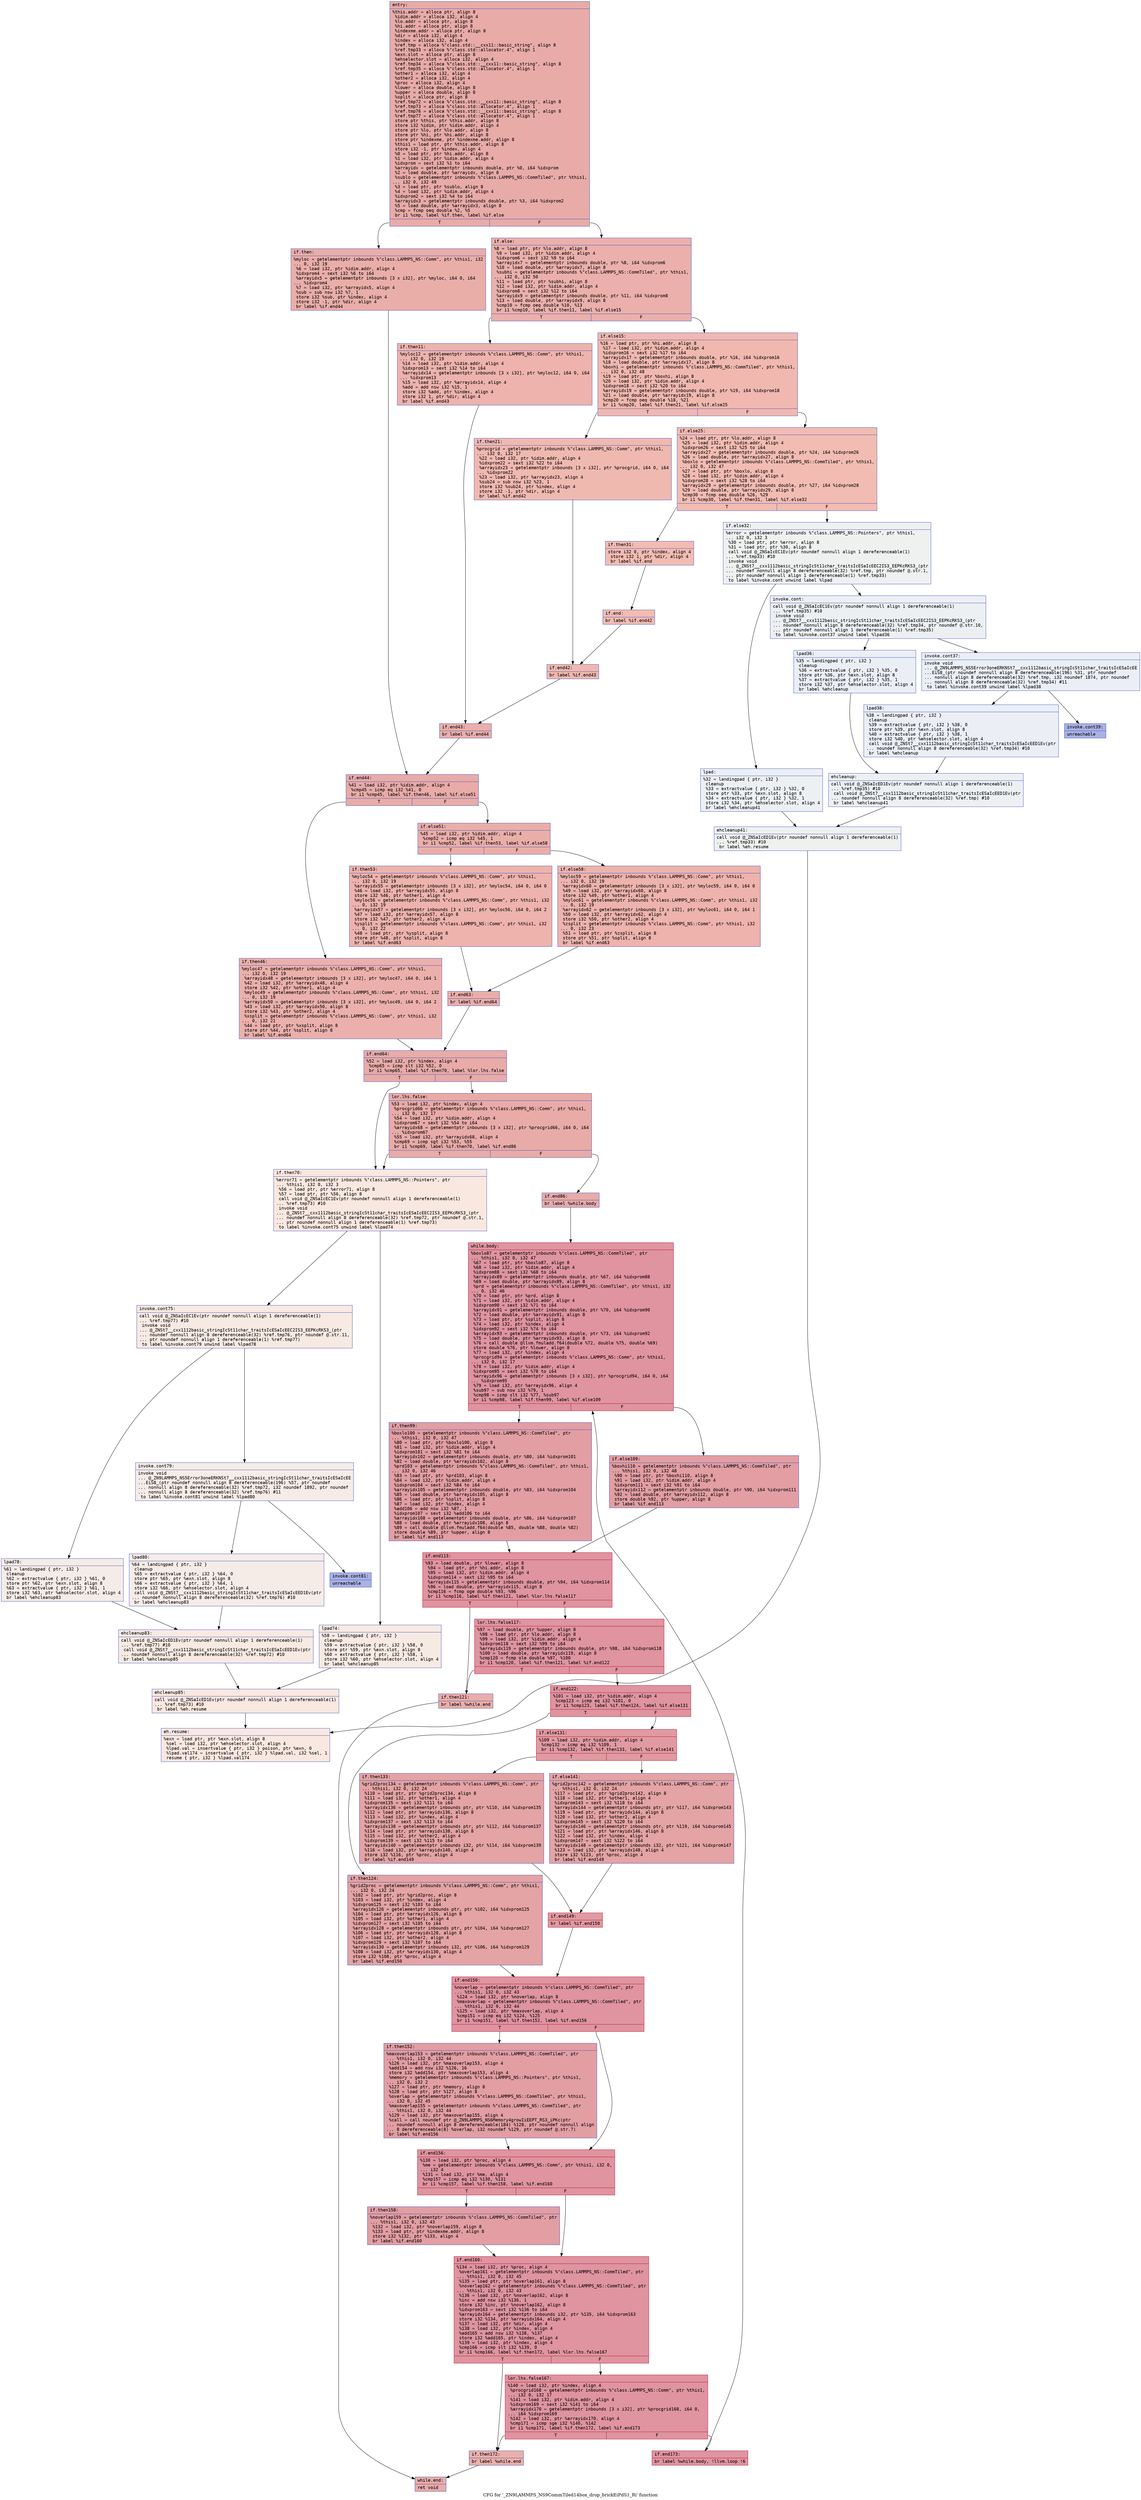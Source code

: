 digraph "CFG for '_ZN9LAMMPS_NS9CommTiled14box_drop_brickEiPdS1_Ri' function" {
	label="CFG for '_ZN9LAMMPS_NS9CommTiled14box_drop_brickEiPdS1_Ri' function";

	Node0x5560774a7480 [shape=record,color="#3d50c3ff", style=filled, fillcolor="#cc403a70" fontname="Courier",label="{entry:\l|  %this.addr = alloca ptr, align 8\l  %idim.addr = alloca i32, align 4\l  %lo.addr = alloca ptr, align 8\l  %hi.addr = alloca ptr, align 8\l  %indexme.addr = alloca ptr, align 8\l  %dir = alloca i32, align 4\l  %index = alloca i32, align 4\l  %ref.tmp = alloca %\"class.std::__cxx11::basic_string\", align 8\l  %ref.tmp33 = alloca %\"class.std::allocator.4\", align 1\l  %exn.slot = alloca ptr, align 8\l  %ehselector.slot = alloca i32, align 4\l  %ref.tmp34 = alloca %\"class.std::__cxx11::basic_string\", align 8\l  %ref.tmp35 = alloca %\"class.std::allocator.4\", align 1\l  %other1 = alloca i32, align 4\l  %other2 = alloca i32, align 4\l  %proc = alloca i32, align 4\l  %lower = alloca double, align 8\l  %upper = alloca double, align 8\l  %split = alloca ptr, align 8\l  %ref.tmp72 = alloca %\"class.std::__cxx11::basic_string\", align 8\l  %ref.tmp73 = alloca %\"class.std::allocator.4\", align 1\l  %ref.tmp76 = alloca %\"class.std::__cxx11::basic_string\", align 8\l  %ref.tmp77 = alloca %\"class.std::allocator.4\", align 1\l  store ptr %this, ptr %this.addr, align 8\l  store i32 %idim, ptr %idim.addr, align 4\l  store ptr %lo, ptr %lo.addr, align 8\l  store ptr %hi, ptr %hi.addr, align 8\l  store ptr %indexme, ptr %indexme.addr, align 8\l  %this1 = load ptr, ptr %this.addr, align 8\l  store i32 -1, ptr %index, align 4\l  %0 = load ptr, ptr %hi.addr, align 8\l  %1 = load i32, ptr %idim.addr, align 4\l  %idxprom = sext i32 %1 to i64\l  %arrayidx = getelementptr inbounds double, ptr %0, i64 %idxprom\l  %2 = load double, ptr %arrayidx, align 8\l  %sublo = getelementptr inbounds %\"class.LAMMPS_NS::CommTiled\", ptr %this1,\l... i32 0, i32 49\l  %3 = load ptr, ptr %sublo, align 8\l  %4 = load i32, ptr %idim.addr, align 4\l  %idxprom2 = sext i32 %4 to i64\l  %arrayidx3 = getelementptr inbounds double, ptr %3, i64 %idxprom2\l  %5 = load double, ptr %arrayidx3, align 8\l  %cmp = fcmp oeq double %2, %5\l  br i1 %cmp, label %if.then, label %if.else\l|{<s0>T|<s1>F}}"];
	Node0x5560774a7480:s0 -> Node0x5560774a9630[tooltip="entry -> if.then\nProbability 62.50%" ];
	Node0x5560774a7480:s1 -> Node0x5560774a96a0[tooltip="entry -> if.else\nProbability 37.50%" ];
	Node0x5560774a9630 [shape=record,color="#3d50c3ff", style=filled, fillcolor="#d0473d70" fontname="Courier",label="{if.then:\l|  %myloc = getelementptr inbounds %\"class.LAMMPS_NS::Comm\", ptr %this1, i32\l... 0, i32 19\l  %6 = load i32, ptr %idim.addr, align 4\l  %idxprom4 = sext i32 %6 to i64\l  %arrayidx5 = getelementptr inbounds [3 x i32], ptr %myloc, i64 0, i64\l... %idxprom4\l  %7 = load i32, ptr %arrayidx5, align 4\l  %sub = sub nsw i32 %7, 1\l  store i32 %sub, ptr %index, align 4\l  store i32 -1, ptr %dir, align 4\l  br label %if.end44\l}"];
	Node0x5560774a9630 -> Node0x5560774a9d20[tooltip="if.then -> if.end44\nProbability 100.00%" ];
	Node0x5560774a96a0 [shape=record,color="#3d50c3ff", style=filled, fillcolor="#d24b4070" fontname="Courier",label="{if.else:\l|  %8 = load ptr, ptr %lo.addr, align 8\l  %9 = load i32, ptr %idim.addr, align 4\l  %idxprom6 = sext i32 %9 to i64\l  %arrayidx7 = getelementptr inbounds double, ptr %8, i64 %idxprom6\l  %10 = load double, ptr %arrayidx7, align 8\l  %subhi = getelementptr inbounds %\"class.LAMMPS_NS::CommTiled\", ptr %this1,\l... i32 0, i32 50\l  %11 = load ptr, ptr %subhi, align 8\l  %12 = load i32, ptr %idim.addr, align 4\l  %idxprom8 = sext i32 %12 to i64\l  %arrayidx9 = getelementptr inbounds double, ptr %11, i64 %idxprom8\l  %13 = load double, ptr %arrayidx9, align 8\l  %cmp10 = fcmp oeq double %10, %13\l  br i1 %cmp10, label %if.then11, label %if.else15\l|{<s0>T|<s1>F}}"];
	Node0x5560774a96a0:s0 -> Node0x5560774a85f0[tooltip="if.else -> if.then11\nProbability 62.50%" ];
	Node0x5560774a96a0:s1 -> Node0x5560774a8670[tooltip="if.else -> if.else15\nProbability 37.50%" ];
	Node0x5560774a85f0 [shape=record,color="#3d50c3ff", style=filled, fillcolor="#d6524470" fontname="Courier",label="{if.then11:\l|  %myloc12 = getelementptr inbounds %\"class.LAMMPS_NS::Comm\", ptr %this1,\l... i32 0, i32 19\l  %14 = load i32, ptr %idim.addr, align 4\l  %idxprom13 = sext i32 %14 to i64\l  %arrayidx14 = getelementptr inbounds [3 x i32], ptr %myloc12, i64 0, i64\l... %idxprom13\l  %15 = load i32, ptr %arrayidx14, align 4\l  %add = add nsw i32 %15, 1\l  store i32 %add, ptr %index, align 4\l  store i32 1, ptr %dir, align 4\l  br label %if.end43\l}"];
	Node0x5560774a85f0 -> Node0x5560774aafa0[tooltip="if.then11 -> if.end43\nProbability 100.00%" ];
	Node0x5560774a8670 [shape=record,color="#3d50c3ff", style=filled, fillcolor="#dc5d4a70" fontname="Courier",label="{if.else15:\l|  %16 = load ptr, ptr %hi.addr, align 8\l  %17 = load i32, ptr %idim.addr, align 4\l  %idxprom16 = sext i32 %17 to i64\l  %arrayidx17 = getelementptr inbounds double, ptr %16, i64 %idxprom16\l  %18 = load double, ptr %arrayidx17, align 8\l  %boxhi = getelementptr inbounds %\"class.LAMMPS_NS::CommTiled\", ptr %this1,\l... i32 0, i32 48\l  %19 = load ptr, ptr %boxhi, align 8\l  %20 = load i32, ptr %idim.addr, align 4\l  %idxprom18 = sext i32 %20 to i64\l  %arrayidx19 = getelementptr inbounds double, ptr %19, i64 %idxprom18\l  %21 = load double, ptr %arrayidx19, align 8\l  %cmp20 = fcmp oeq double %18, %21\l  br i1 %cmp20, label %if.then21, label %if.else25\l|{<s0>T|<s1>F}}"];
	Node0x5560774a8670:s0 -> Node0x5560774ab800[tooltip="if.else15 -> if.then21\nProbability 62.50%" ];
	Node0x5560774a8670:s1 -> Node0x5560774ab880[tooltip="if.else15 -> if.else25\nProbability 37.50%" ];
	Node0x5560774ab800 [shape=record,color="#3d50c3ff", style=filled, fillcolor="#de614d70" fontname="Courier",label="{if.then21:\l|  %procgrid = getelementptr inbounds %\"class.LAMMPS_NS::Comm\", ptr %this1,\l... i32 0, i32 17\l  %22 = load i32, ptr %idim.addr, align 4\l  %idxprom22 = sext i32 %22 to i64\l  %arrayidx23 = getelementptr inbounds [3 x i32], ptr %procgrid, i64 0, i64\l... %idxprom22\l  %23 = load i32, ptr %arrayidx23, align 4\l  %sub24 = sub nsw i32 %23, 1\l  store i32 %sub24, ptr %index, align 4\l  store i32 -1, ptr %dir, align 4\l  br label %if.end42\l}"];
	Node0x5560774ab800 -> Node0x5560774abf20[tooltip="if.then21 -> if.end42\nProbability 100.00%" ];
	Node0x5560774ab880 [shape=record,color="#3d50c3ff", style=filled, fillcolor="#e1675170" fontname="Courier",label="{if.else25:\l|  %24 = load ptr, ptr %lo.addr, align 8\l  %25 = load i32, ptr %idim.addr, align 4\l  %idxprom26 = sext i32 %25 to i64\l  %arrayidx27 = getelementptr inbounds double, ptr %24, i64 %idxprom26\l  %26 = load double, ptr %arrayidx27, align 8\l  %boxlo = getelementptr inbounds %\"class.LAMMPS_NS::CommTiled\", ptr %this1,\l... i32 0, i32 47\l  %27 = load ptr, ptr %boxlo, align 8\l  %28 = load i32, ptr %idim.addr, align 4\l  %idxprom28 = sext i32 %28 to i64\l  %arrayidx29 = getelementptr inbounds double, ptr %27, i64 %idxprom28\l  %29 = load double, ptr %arrayidx29, align 8\l  %cmp30 = fcmp oeq double %26, %29\l  br i1 %cmp30, label %if.then31, label %if.else32\l|{<s0>T|<s1>F}}"];
	Node0x5560774ab880:s0 -> Node0x5560774ac780[tooltip="if.else25 -> if.then31\nProbability 100.00%" ];
	Node0x5560774ab880:s1 -> Node0x5560774ac800[tooltip="if.else25 -> if.else32\nProbability 0.00%" ];
	Node0x5560774ac780 [shape=record,color="#3d50c3ff", style=filled, fillcolor="#e1675170" fontname="Courier",label="{if.then31:\l|  store i32 0, ptr %index, align 4\l  store i32 1, ptr %dir, align 4\l  br label %if.end\l}"];
	Node0x5560774ac780 -> Node0x5560774aca70[tooltip="if.then31 -> if.end\nProbability 100.00%" ];
	Node0x5560774ac800 [shape=record,color="#3d50c3ff", style=filled, fillcolor="#dbdcde70" fontname="Courier",label="{if.else32:\l|  %error = getelementptr inbounds %\"class.LAMMPS_NS::Pointers\", ptr %this1,\l... i32 0, i32 3\l  %30 = load ptr, ptr %error, align 8\l  %31 = load ptr, ptr %30, align 8\l  call void @_ZNSaIcEC1Ev(ptr noundef nonnull align 1 dereferenceable(1)\l... %ref.tmp33) #10\l  invoke void\l... @_ZNSt7__cxx1112basic_stringIcSt11char_traitsIcESaIcEEC2IS3_EEPKcRKS3_(ptr\l... noundef nonnull align 8 dereferenceable(32) %ref.tmp, ptr noundef @.str.1,\l... ptr noundef nonnull align 1 dereferenceable(1) %ref.tmp33)\l          to label %invoke.cont unwind label %lpad\l}"];
	Node0x5560774ac800 -> Node0x5560774aceb0[tooltip="if.else32 -> invoke.cont\nProbability 50.00%" ];
	Node0x5560774ac800 -> Node0x5560774acf30[tooltip="if.else32 -> lpad\nProbability 50.00%" ];
	Node0x5560774aceb0 [shape=record,color="#3d50c3ff", style=filled, fillcolor="#d6dce470" fontname="Courier",label="{invoke.cont:\l|  call void @_ZNSaIcEC1Ev(ptr noundef nonnull align 1 dereferenceable(1)\l... %ref.tmp35) #10\l  invoke void\l... @_ZNSt7__cxx1112basic_stringIcSt11char_traitsIcESaIcEEC2IS3_EEPKcRKS3_(ptr\l... noundef nonnull align 8 dereferenceable(32) %ref.tmp34, ptr noundef @.str.10,\l... ptr noundef nonnull align 1 dereferenceable(1) %ref.tmp35)\l          to label %invoke.cont37 unwind label %lpad36\l}"];
	Node0x5560774aceb0 -> Node0x5560774ad2b0[tooltip="invoke.cont -> invoke.cont37\nProbability 50.00%" ];
	Node0x5560774aceb0 -> Node0x5560774ad300[tooltip="invoke.cont -> lpad36\nProbability 50.00%" ];
	Node0x5560774ad2b0 [shape=record,color="#3d50c3ff", style=filled, fillcolor="#d1dae970" fontname="Courier",label="{invoke.cont37:\l|  invoke void\l... @_ZN9LAMMPS_NS5Error3oneERKNSt7__cxx1112basic_stringIcSt11char_traitsIcESaIcEE\l...EiS8_(ptr noundef nonnull align 8 dereferenceable(196) %31, ptr noundef\l... nonnull align 8 dereferenceable(32) %ref.tmp, i32 noundef 1874, ptr noundef\l... nonnull align 8 dereferenceable(32) %ref.tmp34) #11\l          to label %invoke.cont39 unwind label %lpad38\l}"];
	Node0x5560774ad2b0 -> Node0x5560774ad260[tooltip="invoke.cont37 -> invoke.cont39\nProbability 0.00%" ];
	Node0x5560774ad2b0 -> Node0x5560774ad620[tooltip="invoke.cont37 -> lpad38\nProbability 100.00%" ];
	Node0x5560774ad260 [shape=record,color="#3d50c3ff", style=filled, fillcolor="#3d50c370" fontname="Courier",label="{invoke.cont39:\l|  unreachable\l}"];
	Node0x5560774acf30 [shape=record,color="#3d50c3ff", style=filled, fillcolor="#d6dce470" fontname="Courier",label="{lpad:\l|  %32 = landingpad \{ ptr, i32 \}\l          cleanup\l  %33 = extractvalue \{ ptr, i32 \} %32, 0\l  store ptr %33, ptr %exn.slot, align 8\l  %34 = extractvalue \{ ptr, i32 \} %32, 1\l  store i32 %34, ptr %ehselector.slot, align 4\l  br label %ehcleanup41\l}"];
	Node0x5560774acf30 -> Node0x5560774adcc0[tooltip="lpad -> ehcleanup41\nProbability 100.00%" ];
	Node0x5560774ad300 [shape=record,color="#3d50c3ff", style=filled, fillcolor="#d1dae970" fontname="Courier",label="{lpad36:\l|  %35 = landingpad \{ ptr, i32 \}\l          cleanup\l  %36 = extractvalue \{ ptr, i32 \} %35, 0\l  store ptr %36, ptr %exn.slot, align 8\l  %37 = extractvalue \{ ptr, i32 \} %35, 1\l  store i32 %37, ptr %ehselector.slot, align 4\l  br label %ehcleanup\l}"];
	Node0x5560774ad300 -> Node0x5560774ae010[tooltip="lpad36 -> ehcleanup\nProbability 100.00%" ];
	Node0x5560774ad620 [shape=record,color="#3d50c3ff", style=filled, fillcolor="#d1dae970" fontname="Courier",label="{lpad38:\l|  %38 = landingpad \{ ptr, i32 \}\l          cleanup\l  %39 = extractvalue \{ ptr, i32 \} %38, 0\l  store ptr %39, ptr %exn.slot, align 8\l  %40 = extractvalue \{ ptr, i32 \} %38, 1\l  store i32 %40, ptr %ehselector.slot, align 4\l  call void @_ZNSt7__cxx1112basic_stringIcSt11char_traitsIcESaIcEED1Ev(ptr\l... noundef nonnull align 8 dereferenceable(32) %ref.tmp34) #10\l  br label %ehcleanup\l}"];
	Node0x5560774ad620 -> Node0x5560774ae010[tooltip="lpad38 -> ehcleanup\nProbability 100.00%" ];
	Node0x5560774ae010 [shape=record,color="#3d50c3ff", style=filled, fillcolor="#d6dce470" fontname="Courier",label="{ehcleanup:\l|  call void @_ZNSaIcED1Ev(ptr noundef nonnull align 1 dereferenceable(1)\l... %ref.tmp35) #10\l  call void @_ZNSt7__cxx1112basic_stringIcSt11char_traitsIcESaIcEED1Ev(ptr\l... noundef nonnull align 8 dereferenceable(32) %ref.tmp) #10\l  br label %ehcleanup41\l}"];
	Node0x5560774ae010 -> Node0x5560774adcc0[tooltip="ehcleanup -> ehcleanup41\nProbability 100.00%" ];
	Node0x5560774adcc0 [shape=record,color="#3d50c3ff", style=filled, fillcolor="#dbdcde70" fontname="Courier",label="{ehcleanup41:\l|  call void @_ZNSaIcED1Ev(ptr noundef nonnull align 1 dereferenceable(1)\l... %ref.tmp33) #10\l  br label %eh.resume\l}"];
	Node0x5560774adcc0 -> Node0x5560774ae8c0[tooltip="ehcleanup41 -> eh.resume\nProbability 100.00%" ];
	Node0x5560774aca70 [shape=record,color="#3d50c3ff", style=filled, fillcolor="#e1675170" fontname="Courier",label="{if.end:\l|  br label %if.end42\l}"];
	Node0x5560774aca70 -> Node0x5560774abf20[tooltip="if.end -> if.end42\nProbability 100.00%" ];
	Node0x5560774abf20 [shape=record,color="#3d50c3ff", style=filled, fillcolor="#dc5d4a70" fontname="Courier",label="{if.end42:\l|  br label %if.end43\l}"];
	Node0x5560774abf20 -> Node0x5560774aafa0[tooltip="if.end42 -> if.end43\nProbability 100.00%" ];
	Node0x5560774aafa0 [shape=record,color="#3d50c3ff", style=filled, fillcolor="#d24b4070" fontname="Courier",label="{if.end43:\l|  br label %if.end44\l}"];
	Node0x5560774aafa0 -> Node0x5560774a9d20[tooltip="if.end43 -> if.end44\nProbability 100.00%" ];
	Node0x5560774a9d20 [shape=record,color="#3d50c3ff", style=filled, fillcolor="#cc403a70" fontname="Courier",label="{if.end44:\l|  %41 = load i32, ptr %idim.addr, align 4\l  %cmp45 = icmp eq i32 %41, 0\l  br i1 %cmp45, label %if.then46, label %if.else51\l|{<s0>T|<s1>F}}"];
	Node0x5560774a9d20:s0 -> Node0x5560774aebe0[tooltip="if.end44 -> if.then46\nProbability 37.50%" ];
	Node0x5560774a9d20:s1 -> Node0x5560774aec60[tooltip="if.end44 -> if.else51\nProbability 62.50%" ];
	Node0x5560774aebe0 [shape=record,color="#3d50c3ff", style=filled, fillcolor="#d24b4070" fontname="Courier",label="{if.then46:\l|  %myloc47 = getelementptr inbounds %\"class.LAMMPS_NS::Comm\", ptr %this1,\l... i32 0, i32 19\l  %arrayidx48 = getelementptr inbounds [3 x i32], ptr %myloc47, i64 0, i64 1\l  %42 = load i32, ptr %arrayidx48, align 4\l  store i32 %42, ptr %other1, align 4\l  %myloc49 = getelementptr inbounds %\"class.LAMMPS_NS::Comm\", ptr %this1, i32\l... 0, i32 19\l  %arrayidx50 = getelementptr inbounds [3 x i32], ptr %myloc49, i64 0, i64 2\l  %43 = load i32, ptr %arrayidx50, align 8\l  store i32 %43, ptr %other2, align 4\l  %xsplit = getelementptr inbounds %\"class.LAMMPS_NS::Comm\", ptr %this1, i32\l... 0, i32 21\l  %44 = load ptr, ptr %xsplit, align 8\l  store ptr %44, ptr %split, align 8\l  br label %if.end64\l}"];
	Node0x5560774aebe0 -> Node0x5560774af570[tooltip="if.then46 -> if.end64\nProbability 100.00%" ];
	Node0x5560774aec60 [shape=record,color="#3d50c3ff", style=filled, fillcolor="#d0473d70" fontname="Courier",label="{if.else51:\l|  %45 = load i32, ptr %idim.addr, align 4\l  %cmp52 = icmp eq i32 %45, 1\l  br i1 %cmp52, label %if.then53, label %if.else58\l|{<s0>T|<s1>F}}"];
	Node0x5560774aec60:s0 -> Node0x5560774aa720[tooltip="if.else51 -> if.then53\nProbability 50.00%" ];
	Node0x5560774aec60:s1 -> Node0x5560774aa7a0[tooltip="if.else51 -> if.else58\nProbability 50.00%" ];
	Node0x5560774aa720 [shape=record,color="#3d50c3ff", style=filled, fillcolor="#d6524470" fontname="Courier",label="{if.then53:\l|  %myloc54 = getelementptr inbounds %\"class.LAMMPS_NS::Comm\", ptr %this1,\l... i32 0, i32 19\l  %arrayidx55 = getelementptr inbounds [3 x i32], ptr %myloc54, i64 0, i64 0\l  %46 = load i32, ptr %arrayidx55, align 8\l  store i32 %46, ptr %other1, align 4\l  %myloc56 = getelementptr inbounds %\"class.LAMMPS_NS::Comm\", ptr %this1, i32\l... 0, i32 19\l  %arrayidx57 = getelementptr inbounds [3 x i32], ptr %myloc56, i64 0, i64 2\l  %47 = load i32, ptr %arrayidx57, align 8\l  store i32 %47, ptr %other2, align 4\l  %ysplit = getelementptr inbounds %\"class.LAMMPS_NS::Comm\", ptr %this1, i32\l... 0, i32 22\l  %48 = load ptr, ptr %ysplit, align 8\l  store ptr %48, ptr %split, align 8\l  br label %if.end63\l}"];
	Node0x5560774aa720 -> Node0x5560774b0f30[tooltip="if.then53 -> if.end63\nProbability 100.00%" ];
	Node0x5560774aa7a0 [shape=record,color="#3d50c3ff", style=filled, fillcolor="#d6524470" fontname="Courier",label="{if.else58:\l|  %myloc59 = getelementptr inbounds %\"class.LAMMPS_NS::Comm\", ptr %this1,\l... i32 0, i32 19\l  %arrayidx60 = getelementptr inbounds [3 x i32], ptr %myloc59, i64 0, i64 0\l  %49 = load i32, ptr %arrayidx60, align 8\l  store i32 %49, ptr %other1, align 4\l  %myloc61 = getelementptr inbounds %\"class.LAMMPS_NS::Comm\", ptr %this1, i32\l... 0, i32 19\l  %arrayidx62 = getelementptr inbounds [3 x i32], ptr %myloc61, i64 0, i64 1\l  %50 = load i32, ptr %arrayidx62, align 4\l  store i32 %50, ptr %other2, align 4\l  %zsplit = getelementptr inbounds %\"class.LAMMPS_NS::Comm\", ptr %this1, i32\l... 0, i32 23\l  %51 = load ptr, ptr %zsplit, align 8\l  store ptr %51, ptr %split, align 8\l  br label %if.end63\l}"];
	Node0x5560774aa7a0 -> Node0x5560774b0f30[tooltip="if.else58 -> if.end63\nProbability 100.00%" ];
	Node0x5560774b0f30 [shape=record,color="#3d50c3ff", style=filled, fillcolor="#d0473d70" fontname="Courier",label="{if.end63:\l|  br label %if.end64\l}"];
	Node0x5560774b0f30 -> Node0x5560774af570[tooltip="if.end63 -> if.end64\nProbability 100.00%" ];
	Node0x5560774af570 [shape=record,color="#3d50c3ff", style=filled, fillcolor="#cc403a70" fontname="Courier",label="{if.end64:\l|  %52 = load i32, ptr %index, align 4\l  %cmp65 = icmp slt i32 %52, 0\l  br i1 %cmp65, label %if.then70, label %lor.lhs.false\l|{<s0>T|<s1>F}}"];
	Node0x5560774af570:s0 -> Node0x5560774b1a10[tooltip="if.end64 -> if.then70\nProbability 0.00%" ];
	Node0x5560774af570:s1 -> Node0x5560774b1a90[tooltip="if.end64 -> lor.lhs.false\nProbability 100.00%" ];
	Node0x5560774b1a90 [shape=record,color="#3d50c3ff", style=filled, fillcolor="#cc403a70" fontname="Courier",label="{lor.lhs.false:\l|  %53 = load i32, ptr %index, align 4\l  %procgrid66 = getelementptr inbounds %\"class.LAMMPS_NS::Comm\", ptr %this1,\l... i32 0, i32 17\l  %54 = load i32, ptr %idim.addr, align 4\l  %idxprom67 = sext i32 %54 to i64\l  %arrayidx68 = getelementptr inbounds [3 x i32], ptr %procgrid66, i64 0, i64\l... %idxprom67\l  %55 = load i32, ptr %arrayidx68, align 4\l  %cmp69 = icmp sgt i32 %53, %55\l  br i1 %cmp69, label %if.then70, label %if.end86\l|{<s0>T|<s1>F}}"];
	Node0x5560774b1a90:s0 -> Node0x5560774b1a10[tooltip="lor.lhs.false -> if.then70\nProbability 0.00%" ];
	Node0x5560774b1a90:s1 -> Node0x5560774b2070[tooltip="lor.lhs.false -> if.end86\nProbability 100.00%" ];
	Node0x5560774b1a10 [shape=record,color="#3d50c3ff", style=filled, fillcolor="#f1ccb870" fontname="Courier",label="{if.then70:\l|  %error71 = getelementptr inbounds %\"class.LAMMPS_NS::Pointers\", ptr\l... %this1, i32 0, i32 3\l  %56 = load ptr, ptr %error71, align 8\l  %57 = load ptr, ptr %56, align 8\l  call void @_ZNSaIcEC1Ev(ptr noundef nonnull align 1 dereferenceable(1)\l... %ref.tmp73) #10\l  invoke void\l... @_ZNSt7__cxx1112basic_stringIcSt11char_traitsIcESaIcEEC2IS3_EEPKcRKS3_(ptr\l... noundef nonnull align 8 dereferenceable(32) %ref.tmp72, ptr noundef @.str.1,\l... ptr noundef nonnull align 1 dereferenceable(1) %ref.tmp73)\l          to label %invoke.cont75 unwind label %lpad74\l}"];
	Node0x5560774b1a10 -> Node0x5560774b2500[tooltip="if.then70 -> invoke.cont75\nProbability 50.00%" ];
	Node0x5560774b1a10 -> Node0x5560774b2580[tooltip="if.then70 -> lpad74\nProbability 50.00%" ];
	Node0x5560774b2500 [shape=record,color="#3d50c3ff", style=filled, fillcolor="#eed0c070" fontname="Courier",label="{invoke.cont75:\l|  call void @_ZNSaIcEC1Ev(ptr noundef nonnull align 1 dereferenceable(1)\l... %ref.tmp77) #10\l  invoke void\l... @_ZNSt7__cxx1112basic_stringIcSt11char_traitsIcESaIcEEC2IS3_EEPKcRKS3_(ptr\l... noundef nonnull align 8 dereferenceable(32) %ref.tmp76, ptr noundef @.str.11,\l... ptr noundef nonnull align 1 dereferenceable(1) %ref.tmp77)\l          to label %invoke.cont79 unwind label %lpad78\l}"];
	Node0x5560774b2500 -> Node0x5560774b28a0[tooltip="invoke.cont75 -> invoke.cont79\nProbability 50.00%" ];
	Node0x5560774b2500 -> Node0x5560774b28f0[tooltip="invoke.cont75 -> lpad78\nProbability 50.00%" ];
	Node0x5560774b28a0 [shape=record,color="#3d50c3ff", style=filled, fillcolor="#ead5c970" fontname="Courier",label="{invoke.cont79:\l|  invoke void\l... @_ZN9LAMMPS_NS5Error3oneERKNSt7__cxx1112basic_stringIcSt11char_traitsIcESaIcEE\l...EiS8_(ptr noundef nonnull align 8 dereferenceable(196) %57, ptr noundef\l... nonnull align 8 dereferenceable(32) %ref.tmp72, i32 noundef 1892, ptr noundef\l... nonnull align 8 dereferenceable(32) %ref.tmp76) #11\l          to label %invoke.cont81 unwind label %lpad80\l}"];
	Node0x5560774b28a0 -> Node0x5560774b2850[tooltip="invoke.cont79 -> invoke.cont81\nProbability 0.00%" ];
	Node0x5560774b28a0 -> Node0x5560774b2b50[tooltip="invoke.cont79 -> lpad80\nProbability 100.00%" ];
	Node0x5560774b2850 [shape=record,color="#3d50c3ff", style=filled, fillcolor="#3d50c370" fontname="Courier",label="{invoke.cont81:\l|  unreachable\l}"];
	Node0x5560774b2580 [shape=record,color="#3d50c3ff", style=filled, fillcolor="#eed0c070" fontname="Courier",label="{lpad74:\l|  %58 = landingpad \{ ptr, i32 \}\l          cleanup\l  %59 = extractvalue \{ ptr, i32 \} %58, 0\l  store ptr %59, ptr %exn.slot, align 8\l  %60 = extractvalue \{ ptr, i32 \} %58, 1\l  store i32 %60, ptr %ehselector.slot, align 4\l  br label %ehcleanup85\l}"];
	Node0x5560774b2580 -> Node0x5560774b3110[tooltip="lpad74 -> ehcleanup85\nProbability 100.00%" ];
	Node0x5560774b28f0 [shape=record,color="#3d50c3ff", style=filled, fillcolor="#ead5c970" fontname="Courier",label="{lpad78:\l|  %61 = landingpad \{ ptr, i32 \}\l          cleanup\l  %62 = extractvalue \{ ptr, i32 \} %61, 0\l  store ptr %62, ptr %exn.slot, align 8\l  %63 = extractvalue \{ ptr, i32 \} %61, 1\l  store i32 %63, ptr %ehselector.slot, align 4\l  br label %ehcleanup83\l}"];
	Node0x5560774b28f0 -> Node0x5560774b3460[tooltip="lpad78 -> ehcleanup83\nProbability 100.00%" ];
	Node0x5560774b2b50 [shape=record,color="#3d50c3ff", style=filled, fillcolor="#ead5c970" fontname="Courier",label="{lpad80:\l|  %64 = landingpad \{ ptr, i32 \}\l          cleanup\l  %65 = extractvalue \{ ptr, i32 \} %64, 0\l  store ptr %65, ptr %exn.slot, align 8\l  %66 = extractvalue \{ ptr, i32 \} %64, 1\l  store i32 %66, ptr %ehselector.slot, align 4\l  call void @_ZNSt7__cxx1112basic_stringIcSt11char_traitsIcESaIcEED1Ev(ptr\l... noundef nonnull align 8 dereferenceable(32) %ref.tmp76) #10\l  br label %ehcleanup83\l}"];
	Node0x5560774b2b50 -> Node0x5560774b3460[tooltip="lpad80 -> ehcleanup83\nProbability 100.00%" ];
	Node0x5560774b3460 [shape=record,color="#3d50c3ff", style=filled, fillcolor="#eed0c070" fontname="Courier",label="{ehcleanup83:\l|  call void @_ZNSaIcED1Ev(ptr noundef nonnull align 1 dereferenceable(1)\l... %ref.tmp77) #10\l  call void @_ZNSt7__cxx1112basic_stringIcSt11char_traitsIcESaIcEED1Ev(ptr\l... noundef nonnull align 8 dereferenceable(32) %ref.tmp72) #10\l  br label %ehcleanup85\l}"];
	Node0x5560774b3460 -> Node0x5560774b3110[tooltip="ehcleanup83 -> ehcleanup85\nProbability 100.00%" ];
	Node0x5560774b3110 [shape=record,color="#3d50c3ff", style=filled, fillcolor="#f1ccb870" fontname="Courier",label="{ehcleanup85:\l|  call void @_ZNSaIcED1Ev(ptr noundef nonnull align 1 dereferenceable(1)\l... %ref.tmp73) #10\l  br label %eh.resume\l}"];
	Node0x5560774b3110 -> Node0x5560774ae8c0[tooltip="ehcleanup85 -> eh.resume\nProbability 100.00%" ];
	Node0x5560774b2070 [shape=record,color="#3d50c3ff", style=filled, fillcolor="#cc403a70" fontname="Courier",label="{if.end86:\l|  br label %while.body\l}"];
	Node0x5560774b2070 -> Node0x5560774b3d80[tooltip="if.end86 -> while.body\nProbability 100.00%" ];
	Node0x5560774b3d80 [shape=record,color="#b70d28ff", style=filled, fillcolor="#b70d2870" fontname="Courier",label="{while.body:\l|  %boxlo87 = getelementptr inbounds %\"class.LAMMPS_NS::CommTiled\", ptr\l... %this1, i32 0, i32 47\l  %67 = load ptr, ptr %boxlo87, align 8\l  %68 = load i32, ptr %idim.addr, align 4\l  %idxprom88 = sext i32 %68 to i64\l  %arrayidx89 = getelementptr inbounds double, ptr %67, i64 %idxprom88\l  %69 = load double, ptr %arrayidx89, align 8\l  %prd = getelementptr inbounds %\"class.LAMMPS_NS::CommTiled\", ptr %this1, i32\l... 0, i32 46\l  %70 = load ptr, ptr %prd, align 8\l  %71 = load i32, ptr %idim.addr, align 4\l  %idxprom90 = sext i32 %71 to i64\l  %arrayidx91 = getelementptr inbounds double, ptr %70, i64 %idxprom90\l  %72 = load double, ptr %arrayidx91, align 8\l  %73 = load ptr, ptr %split, align 8\l  %74 = load i32, ptr %index, align 4\l  %idxprom92 = sext i32 %74 to i64\l  %arrayidx93 = getelementptr inbounds double, ptr %73, i64 %idxprom92\l  %75 = load double, ptr %arrayidx93, align 8\l  %76 = call double @llvm.fmuladd.f64(double %72, double %75, double %69)\l  store double %76, ptr %lower, align 8\l  %77 = load i32, ptr %index, align 4\l  %procgrid94 = getelementptr inbounds %\"class.LAMMPS_NS::Comm\", ptr %this1,\l... i32 0, i32 17\l  %78 = load i32, ptr %idim.addr, align 4\l  %idxprom95 = sext i32 %78 to i64\l  %arrayidx96 = getelementptr inbounds [3 x i32], ptr %procgrid94, i64 0, i64\l... %idxprom95\l  %79 = load i32, ptr %arrayidx96, align 4\l  %sub97 = sub nsw i32 %79, 1\l  %cmp98 = icmp slt i32 %77, %sub97\l  br i1 %cmp98, label %if.then99, label %if.else109\l|{<s0>T|<s1>F}}"];
	Node0x5560774b3d80:s0 -> Node0x5560774b4f00[tooltip="while.body -> if.then99\nProbability 50.00%" ];
	Node0x5560774b3d80:s1 -> Node0x5560774b4f80[tooltip="while.body -> if.else109\nProbability 50.00%" ];
	Node0x5560774b4f00 [shape=record,color="#3d50c3ff", style=filled, fillcolor="#be242e70" fontname="Courier",label="{if.then99:\l|  %boxlo100 = getelementptr inbounds %\"class.LAMMPS_NS::CommTiled\", ptr\l... %this1, i32 0, i32 47\l  %80 = load ptr, ptr %boxlo100, align 8\l  %81 = load i32, ptr %idim.addr, align 4\l  %idxprom101 = sext i32 %81 to i64\l  %arrayidx102 = getelementptr inbounds double, ptr %80, i64 %idxprom101\l  %82 = load double, ptr %arrayidx102, align 8\l  %prd103 = getelementptr inbounds %\"class.LAMMPS_NS::CommTiled\", ptr %this1,\l... i32 0, i32 46\l  %83 = load ptr, ptr %prd103, align 8\l  %84 = load i32, ptr %idim.addr, align 4\l  %idxprom104 = sext i32 %84 to i64\l  %arrayidx105 = getelementptr inbounds double, ptr %83, i64 %idxprom104\l  %85 = load double, ptr %arrayidx105, align 8\l  %86 = load ptr, ptr %split, align 8\l  %87 = load i32, ptr %index, align 4\l  %add106 = add nsw i32 %87, 1\l  %idxprom107 = sext i32 %add106 to i64\l  %arrayidx108 = getelementptr inbounds double, ptr %86, i64 %idxprom107\l  %88 = load double, ptr %arrayidx108, align 8\l  %89 = call double @llvm.fmuladd.f64(double %85, double %88, double %82)\l  store double %89, ptr %upper, align 8\l  br label %if.end113\l}"];
	Node0x5560774b4f00 -> Node0x5560774b5e70[tooltip="if.then99 -> if.end113\nProbability 100.00%" ];
	Node0x5560774b4f80 [shape=record,color="#3d50c3ff", style=filled, fillcolor="#be242e70" fontname="Courier",label="{if.else109:\l|  %boxhi110 = getelementptr inbounds %\"class.LAMMPS_NS::CommTiled\", ptr\l... %this1, i32 0, i32 48\l  %90 = load ptr, ptr %boxhi110, align 8\l  %91 = load i32, ptr %idim.addr, align 4\l  %idxprom111 = sext i32 %91 to i64\l  %arrayidx112 = getelementptr inbounds double, ptr %90, i64 %idxprom111\l  %92 = load double, ptr %arrayidx112, align 8\l  store double %92, ptr %upper, align 8\l  br label %if.end113\l}"];
	Node0x5560774b4f80 -> Node0x5560774b5e70[tooltip="if.else109 -> if.end113\nProbability 100.00%" ];
	Node0x5560774b5e70 [shape=record,color="#b70d28ff", style=filled, fillcolor="#b70d2870" fontname="Courier",label="{if.end113:\l|  %93 = load double, ptr %lower, align 8\l  %94 = load ptr, ptr %hi.addr, align 8\l  %95 = load i32, ptr %idim.addr, align 4\l  %idxprom114 = sext i32 %95 to i64\l  %arrayidx115 = getelementptr inbounds double, ptr %94, i64 %idxprom114\l  %96 = load double, ptr %arrayidx115, align 8\l  %cmp116 = fcmp oge double %93, %96\l  br i1 %cmp116, label %if.then121, label %lor.lhs.false117\l|{<s0>T|<s1>F}}"];
	Node0x5560774b5e70:s0 -> Node0x5560774b0700[tooltip="if.end113 -> if.then121\nProbability 3.12%" ];
	Node0x5560774b5e70:s1 -> Node0x5560774b07b0[tooltip="if.end113 -> lor.lhs.false117\nProbability 96.88%" ];
	Node0x5560774b07b0 [shape=record,color="#b70d28ff", style=filled, fillcolor="#b70d2870" fontname="Courier",label="{lor.lhs.false117:\l|  %97 = load double, ptr %upper, align 8\l  %98 = load ptr, ptr %lo.addr, align 8\l  %99 = load i32, ptr %idim.addr, align 4\l  %idxprom118 = sext i32 %99 to i64\l  %arrayidx119 = getelementptr inbounds double, ptr %98, i64 %idxprom118\l  %100 = load double, ptr %arrayidx119, align 8\l  %cmp120 = fcmp ole double %97, %100\l  br i1 %cmp120, label %if.then121, label %if.end122\l|{<s0>T|<s1>F}}"];
	Node0x5560774b07b0:s0 -> Node0x5560774b0700[tooltip="lor.lhs.false117 -> if.then121\nProbability 3.12%" ];
	Node0x5560774b07b0:s1 -> Node0x5560774b6600[tooltip="lor.lhs.false117 -> if.end122\nProbability 96.88%" ];
	Node0x5560774b0700 [shape=record,color="#3d50c3ff", style=filled, fillcolor="#d0473d70" fontname="Courier",label="{if.then121:\l|  br label %while.end\l}"];
	Node0x5560774b0700 -> Node0x5560774b6730[tooltip="if.then121 -> while.end\nProbability 100.00%" ];
	Node0x5560774b6600 [shape=record,color="#b70d28ff", style=filled, fillcolor="#b70d2870" fontname="Courier",label="{if.end122:\l|  %101 = load i32, ptr %idim.addr, align 4\l  %cmp123 = icmp eq i32 %101, 0\l  br i1 %cmp123, label %if.then124, label %if.else131\l|{<s0>T|<s1>F}}"];
	Node0x5560774b6600:s0 -> Node0x5560774b6920[tooltip="if.end122 -> if.then124\nProbability 37.50%" ];
	Node0x5560774b6600:s1 -> Node0x5560774b69a0[tooltip="if.end122 -> if.else131\nProbability 62.50%" ];
	Node0x5560774b6920 [shape=record,color="#3d50c3ff", style=filled, fillcolor="#c32e3170" fontname="Courier",label="{if.then124:\l|  %grid2proc = getelementptr inbounds %\"class.LAMMPS_NS::Comm\", ptr %this1,\l... i32 0, i32 24\l  %102 = load ptr, ptr %grid2proc, align 8\l  %103 = load i32, ptr %index, align 4\l  %idxprom125 = sext i32 %103 to i64\l  %arrayidx126 = getelementptr inbounds ptr, ptr %102, i64 %idxprom125\l  %104 = load ptr, ptr %arrayidx126, align 8\l  %105 = load i32, ptr %other1, align 4\l  %idxprom127 = sext i32 %105 to i64\l  %arrayidx128 = getelementptr inbounds ptr, ptr %104, i64 %idxprom127\l  %106 = load ptr, ptr %arrayidx128, align 8\l  %107 = load i32, ptr %other2, align 4\l  %idxprom129 = sext i32 %107 to i64\l  %arrayidx130 = getelementptr inbounds i32, ptr %106, i64 %idxprom129\l  %108 = load i32, ptr %arrayidx130, align 4\l  store i32 %108, ptr %proc, align 4\l  br label %if.end150\l}"];
	Node0x5560774b6920 -> Node0x5560774bba50[tooltip="if.then124 -> if.end150\nProbability 100.00%" ];
	Node0x5560774b69a0 [shape=record,color="#b70d28ff", style=filled, fillcolor="#bb1b2c70" fontname="Courier",label="{if.else131:\l|  %109 = load i32, ptr %idim.addr, align 4\l  %cmp132 = icmp eq i32 %109, 1\l  br i1 %cmp132, label %if.then133, label %if.else141\l|{<s0>T|<s1>F}}"];
	Node0x5560774b69a0:s0 -> Node0x5560774bbc20[tooltip="if.else131 -> if.then133\nProbability 50.00%" ];
	Node0x5560774b69a0:s1 -> Node0x5560774bbca0[tooltip="if.else131 -> if.else141\nProbability 50.00%" ];
	Node0x5560774bbc20 [shape=record,color="#3d50c3ff", style=filled, fillcolor="#c32e3170" fontname="Courier",label="{if.then133:\l|  %grid2proc134 = getelementptr inbounds %\"class.LAMMPS_NS::Comm\", ptr\l... %this1, i32 0, i32 24\l  %110 = load ptr, ptr %grid2proc134, align 8\l  %111 = load i32, ptr %other1, align 4\l  %idxprom135 = sext i32 %111 to i64\l  %arrayidx136 = getelementptr inbounds ptr, ptr %110, i64 %idxprom135\l  %112 = load ptr, ptr %arrayidx136, align 8\l  %113 = load i32, ptr %index, align 4\l  %idxprom137 = sext i32 %113 to i64\l  %arrayidx138 = getelementptr inbounds ptr, ptr %112, i64 %idxprom137\l  %114 = load ptr, ptr %arrayidx138, align 8\l  %115 = load i32, ptr %other2, align 4\l  %idxprom139 = sext i32 %115 to i64\l  %arrayidx140 = getelementptr inbounds i32, ptr %114, i64 %idxprom139\l  %116 = load i32, ptr %arrayidx140, align 4\l  store i32 %116, ptr %proc, align 4\l  br label %if.end149\l}"];
	Node0x5560774bbc20 -> Node0x5560774bc730[tooltip="if.then133 -> if.end149\nProbability 100.00%" ];
	Node0x5560774bbca0 [shape=record,color="#3d50c3ff", style=filled, fillcolor="#c32e3170" fontname="Courier",label="{if.else141:\l|  %grid2proc142 = getelementptr inbounds %\"class.LAMMPS_NS::Comm\", ptr\l... %this1, i32 0, i32 24\l  %117 = load ptr, ptr %grid2proc142, align 8\l  %118 = load i32, ptr %other1, align 4\l  %idxprom143 = sext i32 %118 to i64\l  %arrayidx144 = getelementptr inbounds ptr, ptr %117, i64 %idxprom143\l  %119 = load ptr, ptr %arrayidx144, align 8\l  %120 = load i32, ptr %other2, align 4\l  %idxprom145 = sext i32 %120 to i64\l  %arrayidx146 = getelementptr inbounds ptr, ptr %119, i64 %idxprom145\l  %121 = load ptr, ptr %arrayidx146, align 8\l  %122 = load i32, ptr %index, align 4\l  %idxprom147 = sext i32 %122 to i64\l  %arrayidx148 = getelementptr inbounds i32, ptr %121, i64 %idxprom147\l  %123 = load i32, ptr %arrayidx148, align 4\l  store i32 %123, ptr %proc, align 4\l  br label %if.end149\l}"];
	Node0x5560774bbca0 -> Node0x5560774bc730[tooltip="if.else141 -> if.end149\nProbability 100.00%" ];
	Node0x5560774bc730 [shape=record,color="#b70d28ff", style=filled, fillcolor="#bb1b2c70" fontname="Courier",label="{if.end149:\l|  br label %if.end150\l}"];
	Node0x5560774bc730 -> Node0x5560774bba50[tooltip="if.end149 -> if.end150\nProbability 100.00%" ];
	Node0x5560774bba50 [shape=record,color="#b70d28ff", style=filled, fillcolor="#b70d2870" fontname="Courier",label="{if.end150:\l|  %noverlap = getelementptr inbounds %\"class.LAMMPS_NS::CommTiled\", ptr\l... %this1, i32 0, i32 43\l  %124 = load i32, ptr %noverlap, align 8\l  %maxoverlap = getelementptr inbounds %\"class.LAMMPS_NS::CommTiled\", ptr\l... %this1, i32 0, i32 44\l  %125 = load i32, ptr %maxoverlap, align 4\l  %cmp151 = icmp eq i32 %124, %125\l  br i1 %cmp151, label %if.then152, label %if.end156\l|{<s0>T|<s1>F}}"];
	Node0x5560774bba50:s0 -> Node0x5560774afea0[tooltip="if.end150 -> if.then152\nProbability 50.00%" ];
	Node0x5560774bba50:s1 -> Node0x5560774aff20[tooltip="if.end150 -> if.end156\nProbability 50.00%" ];
	Node0x5560774afea0 [shape=record,color="#3d50c3ff", style=filled, fillcolor="#be242e70" fontname="Courier",label="{if.then152:\l|  %maxoverlap153 = getelementptr inbounds %\"class.LAMMPS_NS::CommTiled\", ptr\l... %this1, i32 0, i32 44\l  %126 = load i32, ptr %maxoverlap153, align 4\l  %add154 = add nsw i32 %126, 16\l  store i32 %add154, ptr %maxoverlap153, align 4\l  %memory = getelementptr inbounds %\"class.LAMMPS_NS::Pointers\", ptr %this1,\l... i32 0, i32 2\l  %127 = load ptr, ptr %memory, align 8\l  %128 = load ptr, ptr %127, align 8\l  %overlap = getelementptr inbounds %\"class.LAMMPS_NS::CommTiled\", ptr %this1,\l... i32 0, i32 45\l  %maxoverlap155 = getelementptr inbounds %\"class.LAMMPS_NS::CommTiled\", ptr\l... %this1, i32 0, i32 44\l  %129 = load i32, ptr %maxoverlap155, align 4\l  %call = call noundef ptr @_ZN9LAMMPS_NS6Memory4growIiEEPT_RS3_iPKc(ptr\l... noundef nonnull align 8 dereferenceable(184) %128, ptr noundef nonnull align\l... 8 dereferenceable(8) %overlap, i32 noundef %129, ptr noundef @.str.7)\l  br label %if.end156\l}"];
	Node0x5560774afea0 -> Node0x5560774aff20[tooltip="if.then152 -> if.end156\nProbability 100.00%" ];
	Node0x5560774aff20 [shape=record,color="#b70d28ff", style=filled, fillcolor="#b70d2870" fontname="Courier",label="{if.end156:\l|  %130 = load i32, ptr %proc, align 4\l  %me = getelementptr inbounds %\"class.LAMMPS_NS::Comm\", ptr %this1, i32 0,\l... i32 4\l  %131 = load i32, ptr %me, align 4\l  %cmp157 = icmp eq i32 %130, %131\l  br i1 %cmp157, label %if.then158, label %if.end160\l|{<s0>T|<s1>F}}"];
	Node0x5560774aff20:s0 -> Node0x5560774bef20[tooltip="if.end156 -> if.then158\nProbability 50.00%" ];
	Node0x5560774aff20:s1 -> Node0x5560774bef70[tooltip="if.end156 -> if.end160\nProbability 50.00%" ];
	Node0x5560774bef20 [shape=record,color="#3d50c3ff", style=filled, fillcolor="#be242e70" fontname="Courier",label="{if.then158:\l|  %noverlap159 = getelementptr inbounds %\"class.LAMMPS_NS::CommTiled\", ptr\l... %this1, i32 0, i32 43\l  %132 = load i32, ptr %noverlap159, align 8\l  %133 = load ptr, ptr %indexme.addr, align 8\l  store i32 %132, ptr %133, align 4\l  br label %if.end160\l}"];
	Node0x5560774bef20 -> Node0x5560774bef70[tooltip="if.then158 -> if.end160\nProbability 100.00%" ];
	Node0x5560774bef70 [shape=record,color="#b70d28ff", style=filled, fillcolor="#b70d2870" fontname="Courier",label="{if.end160:\l|  %134 = load i32, ptr %proc, align 4\l  %overlap161 = getelementptr inbounds %\"class.LAMMPS_NS::CommTiled\", ptr\l... %this1, i32 0, i32 45\l  %135 = load ptr, ptr %overlap161, align 8\l  %noverlap162 = getelementptr inbounds %\"class.LAMMPS_NS::CommTiled\", ptr\l... %this1, i32 0, i32 43\l  %136 = load i32, ptr %noverlap162, align 8\l  %inc = add nsw i32 %136, 1\l  store i32 %inc, ptr %noverlap162, align 8\l  %idxprom163 = sext i32 %136 to i64\l  %arrayidx164 = getelementptr inbounds i32, ptr %135, i64 %idxprom163\l  store i32 %134, ptr %arrayidx164, align 4\l  %137 = load i32, ptr %dir, align 4\l  %138 = load i32, ptr %index, align 4\l  %add165 = add nsw i32 %138, %137\l  store i32 %add165, ptr %index, align 4\l  %139 = load i32, ptr %index, align 4\l  %cmp166 = icmp slt i32 %139, 0\l  br i1 %cmp166, label %if.then172, label %lor.lhs.false167\l|{<s0>T|<s1>F}}"];
	Node0x5560774bef70:s0 -> Node0x5560774bfde0[tooltip="if.end160 -> if.then172\nProbability 3.12%" ];
	Node0x5560774bef70:s1 -> Node0x5560774bfe90[tooltip="if.end160 -> lor.lhs.false167\nProbability 96.88%" ];
	Node0x5560774bfe90 [shape=record,color="#b70d28ff", style=filled, fillcolor="#b70d2870" fontname="Courier",label="{lor.lhs.false167:\l|  %140 = load i32, ptr %index, align 4\l  %procgrid168 = getelementptr inbounds %\"class.LAMMPS_NS::Comm\", ptr %this1,\l... i32 0, i32 17\l  %141 = load i32, ptr %idim.addr, align 4\l  %idxprom169 = sext i32 %141 to i64\l  %arrayidx170 = getelementptr inbounds [3 x i32], ptr %procgrid168, i64 0,\l... i64 %idxprom169\l  %142 = load i32, ptr %arrayidx170, align 4\l  %cmp171 = icmp sge i32 %140, %142\l  br i1 %cmp171, label %if.then172, label %if.end173\l|{<s0>T|<s1>F}}"];
	Node0x5560774bfe90:s0 -> Node0x5560774bfde0[tooltip="lor.lhs.false167 -> if.then172\nProbability 3.12%" ];
	Node0x5560774bfe90:s1 -> Node0x5560774c0470[tooltip="lor.lhs.false167 -> if.end173\nProbability 96.88%" ];
	Node0x5560774bfde0 [shape=record,color="#3d50c3ff", style=filled, fillcolor="#d24b4070" fontname="Courier",label="{if.then172:\l|  br label %while.end\l}"];
	Node0x5560774bfde0 -> Node0x5560774b6730[tooltip="if.then172 -> while.end\nProbability 100.00%" ];
	Node0x5560774c0470 [shape=record,color="#b70d28ff", style=filled, fillcolor="#b70d2870" fontname="Courier",label="{if.end173:\l|  br label %while.body, !llvm.loop !6\l}"];
	Node0x5560774c0470 -> Node0x5560774b3d80[tooltip="if.end173 -> while.body\nProbability 100.00%" ];
	Node0x5560774b6730 [shape=record,color="#3d50c3ff", style=filled, fillcolor="#cc403a70" fontname="Courier",label="{while.end:\l|  ret void\l}"];
	Node0x5560774ae8c0 [shape=record,color="#3d50c3ff", style=filled, fillcolor="#f1ccb870" fontname="Courier",label="{eh.resume:\l|  %exn = load ptr, ptr %exn.slot, align 8\l  %sel = load i32, ptr %ehselector.slot, align 4\l  %lpad.val = insertvalue \{ ptr, i32 \} poison, ptr %exn, 0\l  %lpad.val174 = insertvalue \{ ptr, i32 \} %lpad.val, i32 %sel, 1\l  resume \{ ptr, i32 \} %lpad.val174\l}"];
}
